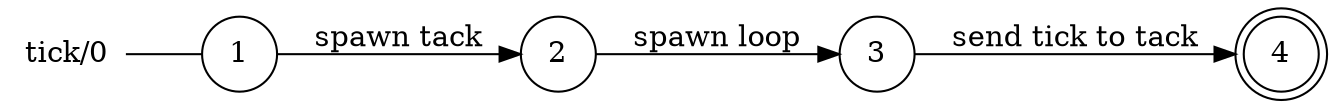 digraph tick {
	rankdir="LR";
	n_0 [label="tick/0", shape="plaintext"];
	n_1 [id="1", shape=circle, label="1"];
	n_0 -> n_1 [arrowhead=none];
	n_2 [id="2", shape=circle, label="2"];
	n_3 [id="4", shape=doublecircle, label="4"];
	n_4 [id="3", shape=circle, label="3"];

	n_4 -> n_3 [id="[$e|2]", label="send tick to tack"];
	n_1 -> n_2 [id="[$e|0]", label="spawn tack"];
	n_2 -> n_4 [id="[$e|1]", label="spawn loop"];
}
